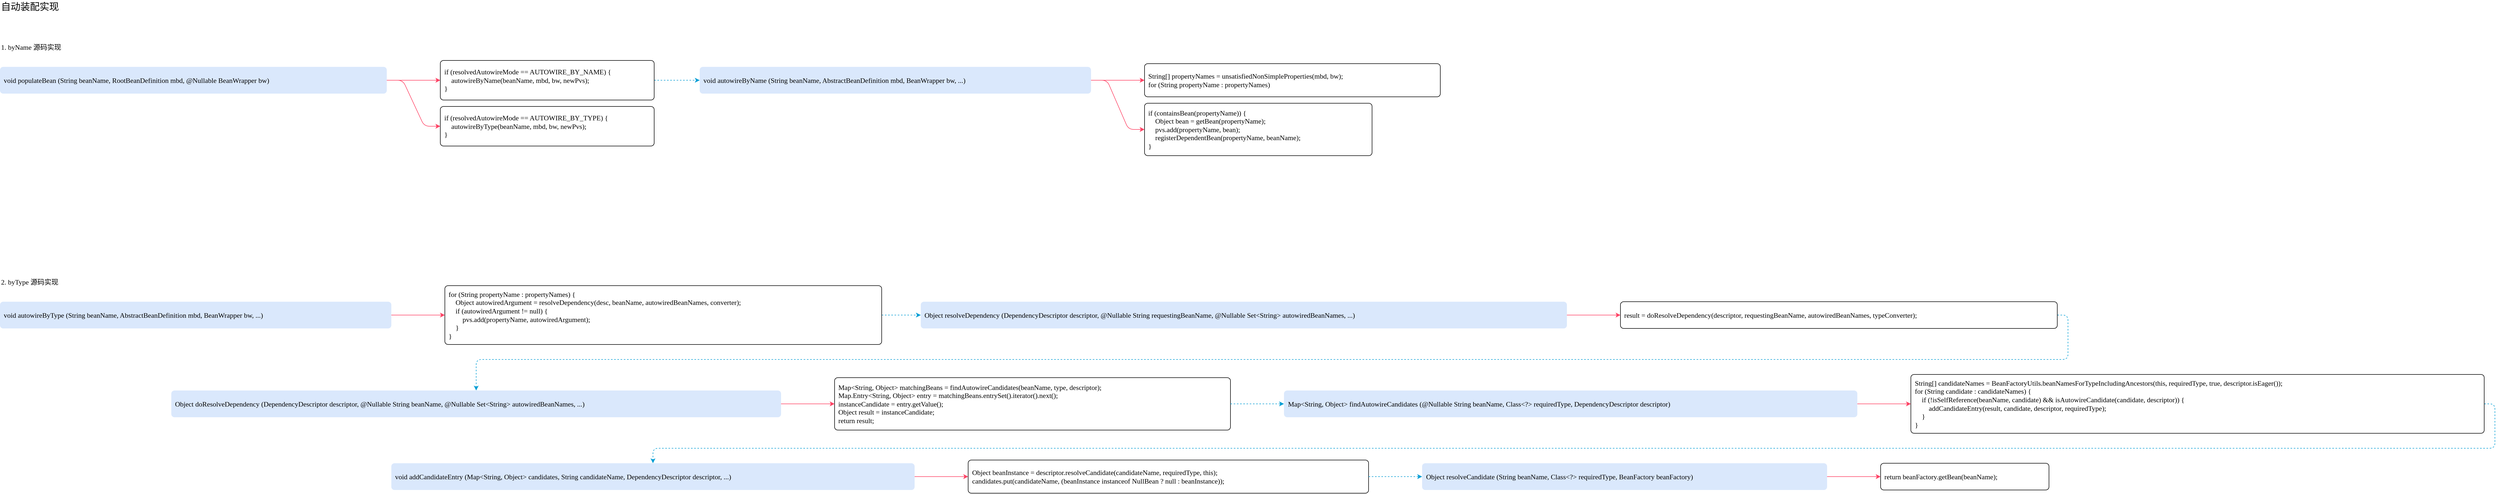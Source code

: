 <mxfile version="15.4.0" type="device"><diagram id="5XjyAAaRRLcipkkZ-089" name="第 1 页"><mxGraphModel dx="2066" dy="1212" grid="1" gridSize="10" guides="1" tooltips="1" connect="1" arrows="1" fold="1" page="1" pageScale="1" pageWidth="827" pageHeight="1169" math="0" shadow="0"><root><mxCell id="0"/><mxCell id="1" parent="0"/><mxCell id="WsRnvJN6B4WvBJZZ1SMd-1" value="自动装配实现" style="text;html=1;align=left;verticalAlign=middle;resizable=0;points=[];autosize=1;fontSize=18;fontFamily=source code pro;" vertex="1" parent="1"><mxGeometry x="20" y="20" width="76" height="25" as="geometry"/></mxCell><mxCell id="WsRnvJN6B4WvBJZZ1SMd-2" value="1. byName 源码实现" style="text;html=1;align=left;verticalAlign=middle;resizable=0;points=[];autosize=1;fontSize=13;fontFamily=source code pro;" vertex="1" parent="1"><mxGeometry x="20" y="95" width="144" height="25" as="geometry"/></mxCell><mxCell id="WsRnvJN6B4WvBJZZ1SMd-3" value="void populateBean (String beanName, RootBeanDefinition mbd, @Nullable BeanWrapper bw)" style="rounded=1;whiteSpace=wrap;html=1;fontFamily=source code pro;fontSize=13;align=left;spacingLeft=5;arcSize=12;absoluteArcSize=1;strokeColor=none;fillColor=#DAE8FC;" vertex="1" parent="1"><mxGeometry x="20" y="145" width="722.5" height="50" as="geometry"/></mxCell><mxCell id="WsRnvJN6B4WvBJZZ1SMd-34" style="edgeStyle=orthogonalEdgeStyle;rounded=1;orthogonalLoop=1;jettySize=auto;html=1;exitX=1;exitY=0.5;exitDx=0;exitDy=0;entryX=0;entryY=0.5;entryDx=0;entryDy=0;dashed=1;fontFamily=source code pro;fontSize=13;strokeColor=#019ED5;" edge="1" parent="1" source="WsRnvJN6B4WvBJZZ1SMd-4" target="WsRnvJN6B4WvBJZZ1SMd-8"><mxGeometry relative="1" as="geometry"/></mxCell><mxCell id="WsRnvJN6B4WvBJZZ1SMd-4" value="if (resolvedAutowireMode == AUTOWIRE_BY_NAME) {&lt;br/&gt;&amp;nbsp;&amp;nbsp;&amp;nbsp;&amp;nbsp;autowireByName(beanName, mbd, bw, newPvs);&lt;br/&gt;}" style="rounded=1;whiteSpace=wrap;html=1;fontFamily=source code pro;fontSize=13;align=left;spacingLeft=5;arcSize=12;absoluteArcSize=1;" vertex="1" parent="1"><mxGeometry x="842.5" y="133" width="399.5" height="74" as="geometry"/></mxCell><mxCell id="WsRnvJN6B4WvBJZZ1SMd-5" value="" style="edgeStyle=entityRelationEdgeStyle;rounded=1;orthogonalLoop=1;jettySize=auto;html=1;strokeColor=#FE4365;fontFamily=source code pro;fontSize=13;exitX=1;exitY=0.5;exitDx=0;exitDy=0;" edge="1" parent="1" source="WsRnvJN6B4WvBJZZ1SMd-3" target="WsRnvJN6B4WvBJZZ1SMd-4"><mxGeometry as="geometry"/></mxCell><mxCell id="WsRnvJN6B4WvBJZZ1SMd-6" value="if (resolvedAutowireMode == AUTOWIRE_BY_TYPE) {&lt;br/&gt;&amp;nbsp;&amp;nbsp;&amp;nbsp;&amp;nbsp;autowireByType(beanName, mbd, bw, newPvs);&lt;br/&gt;}" style="rounded=1;whiteSpace=wrap;html=1;fontFamily=source code pro;fontSize=13;align=left;spacingLeft=5;arcSize=12;absoluteArcSize=1;" vertex="1" parent="1"><mxGeometry x="842.5" y="219" width="399.5" height="74" as="geometry"/></mxCell><mxCell id="WsRnvJN6B4WvBJZZ1SMd-7" value="" style="edgeStyle=entityRelationEdgeStyle;rounded=1;orthogonalLoop=1;jettySize=auto;html=1;strokeColor=#FE4365;fontFamily=source code pro;fontSize=13;exitX=1;exitY=0.5;exitDx=0;exitDy=0;" edge="1" parent="1" source="WsRnvJN6B4WvBJZZ1SMd-3" target="WsRnvJN6B4WvBJZZ1SMd-6"><mxGeometry as="geometry"/></mxCell><mxCell id="WsRnvJN6B4WvBJZZ1SMd-8" value="void autowireByName (String beanName, AbstractBeanDefinition mbd, BeanWrapper bw, ...)" style="rounded=1;whiteSpace=wrap;html=1;fontFamily=source code pro;fontSize=13;align=left;spacingLeft=5;arcSize=12;absoluteArcSize=1;strokeColor=none;fillColor=#DAE8FC;" vertex="1" parent="1"><mxGeometry x="1327" y="145" width="731" height="50" as="geometry"/></mxCell><mxCell id="WsRnvJN6B4WvBJZZ1SMd-9" value="String[] propertyNames = unsatisfiedNonSimpleProperties(mbd, bw);&lt;br/&gt;for (String propertyName : propertyNames)" style="rounded=1;whiteSpace=wrap;html=1;fontFamily=source code pro;fontSize=13;align=left;spacingLeft=5;arcSize=12;absoluteArcSize=1;" vertex="1" parent="1"><mxGeometry x="2158" y="139" width="552.5" height="62" as="geometry"/></mxCell><mxCell id="WsRnvJN6B4WvBJZZ1SMd-10" value="" style="edgeStyle=entityRelationEdgeStyle;rounded=1;orthogonalLoop=1;jettySize=auto;html=1;strokeColor=#FE4365;fontFamily=source code pro;fontSize=13;exitX=1;exitY=0.5;exitDx=0;exitDy=0;" edge="1" parent="1" source="WsRnvJN6B4WvBJZZ1SMd-8" target="WsRnvJN6B4WvBJZZ1SMd-9"><mxGeometry x="1307" y="-198" as="geometry"/></mxCell><mxCell id="WsRnvJN6B4WvBJZZ1SMd-11" value="if (containsBean(propertyName)) {&lt;br/&gt;&amp;nbsp;&amp;nbsp;&amp;nbsp;&amp;nbsp;Object bean = getBean(propertyName);&lt;br/&gt;&amp;nbsp;&amp;nbsp;&amp;nbsp;&amp;nbsp;pvs.add(propertyName, bean);&lt;br/&gt;&amp;nbsp;&amp;nbsp;&amp;nbsp;&amp;nbsp;registerDependentBean(propertyName, beanName);&lt;br/&gt;}" style="rounded=1;whiteSpace=wrap;html=1;fontFamily=source code pro;fontSize=13;align=left;spacingLeft=5;arcSize=12;absoluteArcSize=1;" vertex="1" parent="1"><mxGeometry x="2158" y="213" width="425" height="98" as="geometry"/></mxCell><mxCell id="WsRnvJN6B4WvBJZZ1SMd-12" value="" style="edgeStyle=entityRelationEdgeStyle;rounded=1;orthogonalLoop=1;jettySize=auto;html=1;strokeColor=#FE4365;fontFamily=source code pro;fontSize=13;exitX=1;exitY=0.5;exitDx=0;exitDy=0;" edge="1" parent="1" source="WsRnvJN6B4WvBJZZ1SMd-8" target="WsRnvJN6B4WvBJZZ1SMd-11"><mxGeometry x="1307" y="-198" as="geometry"/></mxCell><mxCell id="WsRnvJN6B4WvBJZZ1SMd-13" value="2. byType 源码实现" style="text;html=1;align=left;verticalAlign=middle;resizable=0;points=[];autosize=1;fontSize=13;fontFamily=source code pro;" vertex="1" parent="1"><mxGeometry x="20" y="534" width="144" height="25" as="geometry"/></mxCell><mxCell id="WsRnvJN6B4WvBJZZ1SMd-14" value="void autowireByType (String beanName, AbstractBeanDefinition mbd, BeanWrapper bw, ...)" style="rounded=1;whiteSpace=wrap;html=1;fontFamily=source code pro;fontSize=13;align=left;spacingLeft=5;arcSize=12;absoluteArcSize=1;strokeColor=none;fillColor=#DAE8FC;" vertex="1" parent="1"><mxGeometry x="20" y="584" width="731" height="50" as="geometry"/></mxCell><mxCell id="WsRnvJN6B4WvBJZZ1SMd-35" style="edgeStyle=orthogonalEdgeStyle;rounded=1;orthogonalLoop=1;jettySize=auto;html=1;exitX=1;exitY=0.5;exitDx=0;exitDy=0;entryX=0;entryY=0.5;entryDx=0;entryDy=0;dashed=1;fontFamily=source code pro;fontSize=13;strokeColor=#019ED5;" edge="1" parent="1" source="WsRnvJN6B4WvBJZZ1SMd-15" target="WsRnvJN6B4WvBJZZ1SMd-17"><mxGeometry relative="1" as="geometry"/></mxCell><mxCell id="WsRnvJN6B4WvBJZZ1SMd-15" value="for (String propertyName : propertyNames) {&lt;br/&gt;&amp;nbsp;&amp;nbsp;&amp;nbsp;&amp;nbsp;Object autowiredArgument = resolveDependency(desc, beanName, autowiredBeanNames, converter);&lt;br/&gt;&amp;nbsp;&amp;nbsp;&amp;nbsp;&amp;nbsp;if (autowiredArgument != null) {&lt;br/&gt;&amp;nbsp;&amp;nbsp;&amp;nbsp;&amp;nbsp;&amp;nbsp;&amp;nbsp;&amp;nbsp;&amp;nbsp;pvs.add(propertyName, autowiredArgument);&lt;br/&gt;&amp;nbsp;&amp;nbsp;&amp;nbsp;&amp;nbsp;}&lt;br/&gt;}" style="rounded=1;whiteSpace=wrap;html=1;fontFamily=source code pro;fontSize=13;align=left;spacingLeft=5;arcSize=12;absoluteArcSize=1;" vertex="1" parent="1"><mxGeometry x="851" y="554" width="816" height="110" as="geometry"/></mxCell><mxCell id="WsRnvJN6B4WvBJZZ1SMd-16" value="" style="edgeStyle=entityRelationEdgeStyle;rounded=1;orthogonalLoop=1;jettySize=auto;html=1;strokeColor=#FE4365;fontFamily=source code pro;fontSize=13;exitX=1;exitY=0.5;exitDx=0;exitDy=0;" edge="1" parent="1" source="WsRnvJN6B4WvBJZZ1SMd-14" target="WsRnvJN6B4WvBJZZ1SMd-15"><mxGeometry as="geometry"/></mxCell><mxCell id="WsRnvJN6B4WvBJZZ1SMd-17" value="Object resolveDependency (DependencyDescriptor descriptor, @Nullable String requestingBeanName, @Nullable Set&amp;lt;String&amp;gt; autowiredBeanNames, ...)" style="rounded=1;whiteSpace=wrap;html=1;fontFamily=source code pro;fontSize=13;align=left;spacingLeft=5;arcSize=12;absoluteArcSize=1;strokeColor=none;fillColor=#DAE8FC;" vertex="1" parent="1"><mxGeometry x="1740" y="584" width="1207" height="50" as="geometry"/></mxCell><mxCell id="WsRnvJN6B4WvBJZZ1SMd-36" style="edgeStyle=orthogonalEdgeStyle;rounded=1;orthogonalLoop=1;jettySize=auto;html=1;exitX=1;exitY=0.5;exitDx=0;exitDy=0;dashed=1;fontFamily=source code pro;fontSize=13;strokeColor=#019ED5;" edge="1" parent="1" source="WsRnvJN6B4WvBJZZ1SMd-18" target="WsRnvJN6B4WvBJZZ1SMd-20"><mxGeometry relative="1" as="geometry"/></mxCell><mxCell id="WsRnvJN6B4WvBJZZ1SMd-18" value="result = doResolveDependency(descriptor, requestingBeanName, autowiredBeanNames, typeConverter);" style="rounded=1;whiteSpace=wrap;html=1;fontFamily=source code pro;fontSize=13;align=left;spacingLeft=5;arcSize=12;absoluteArcSize=1;" vertex="1" parent="1"><mxGeometry x="3047" y="584" width="816" height="50" as="geometry"/></mxCell><mxCell id="WsRnvJN6B4WvBJZZ1SMd-19" value="" style="edgeStyle=entityRelationEdgeStyle;rounded=1;orthogonalLoop=1;jettySize=auto;html=1;strokeColor=#FE4365;fontFamily=source code pro;fontSize=13;exitX=1;exitY=0.5;exitDx=0;exitDy=0;" edge="1" parent="1" source="WsRnvJN6B4WvBJZZ1SMd-17" target="WsRnvJN6B4WvBJZZ1SMd-18"><mxGeometry x="1720" y="-130" as="geometry"/></mxCell><mxCell id="WsRnvJN6B4WvBJZZ1SMd-20" value="Object doResolveDependency (DependencyDescriptor descriptor, @Nullable String beanName, @Nullable Set&amp;lt;String&amp;gt; autowiredBeanNames, ...)" style="rounded=1;whiteSpace=wrap;html=1;fontFamily=source code pro;fontSize=13;align=left;spacingLeft=5;arcSize=12;absoluteArcSize=1;strokeColor=none;fillColor=#DAE8FC;" vertex="1" parent="1"><mxGeometry x="340" y="750" width="1139" height="50" as="geometry"/></mxCell><mxCell id="WsRnvJN6B4WvBJZZ1SMd-21" value="Map&amp;lt;String, Object&amp;gt; matchingBeans = findAutowireCandidates(beanName, type, descriptor);&lt;br/&gt;Map.Entry&amp;lt;String, Object&amp;gt; entry = matchingBeans.entrySet().iterator().next();&lt;br/&gt;instanceCandidate = entry.getValue();&lt;br/&gt;Object result = instanceCandidate;&lt;br/&gt;return result;" style="rounded=1;whiteSpace=wrap;html=1;fontFamily=source code pro;fontSize=13;align=left;spacingLeft=5;arcSize=12;absoluteArcSize=1;" vertex="1" parent="1"><mxGeometry x="1579" y="726" width="739.5" height="98" as="geometry"/></mxCell><mxCell id="WsRnvJN6B4WvBJZZ1SMd-22" value="" style="edgeStyle=entityRelationEdgeStyle;rounded=1;orthogonalLoop=1;jettySize=auto;html=1;strokeColor=#FE4365;fontFamily=source code pro;fontSize=13;exitX=1;exitY=0.5;exitDx=0;exitDy=0;" edge="1" parent="1" source="WsRnvJN6B4WvBJZZ1SMd-20" target="WsRnvJN6B4WvBJZZ1SMd-21"><mxGeometry x="320" y="-64" as="geometry"/></mxCell><mxCell id="WsRnvJN6B4WvBJZZ1SMd-23" value="Map&amp;lt;String, Object&amp;gt; findAutowireCandidates (@Nullable String beanName, Class&amp;lt;?&amp;gt; requiredType, DependencyDescriptor descriptor)" style="rounded=1;whiteSpace=wrap;html=1;fontFamily=source code pro;fontSize=13;align=left;spacingLeft=5;arcSize=12;absoluteArcSize=1;strokeColor=none;fillColor=#DAE8FC;" vertex="1" parent="1"><mxGeometry x="2418.5" y="750" width="1071" height="50" as="geometry"/></mxCell><mxCell id="WsRnvJN6B4WvBJZZ1SMd-24" value="" style="edgeStyle=entityRelationEdgeStyle;rounded=1;orthogonalLoop=1;jettySize=auto;html=1;strokeColor=#019ED5;fontFamily=source code pro;fontSize=13;exitX=1;exitY=0.5;exitDx=0;exitDy=0;dashed=1;" edge="1" parent="1" source="WsRnvJN6B4WvBJZZ1SMd-21" target="WsRnvJN6B4WvBJZZ1SMd-23"><mxGeometry x="320" y="-64" as="geometry"/></mxCell><mxCell id="WsRnvJN6B4WvBJZZ1SMd-37" style="edgeStyle=orthogonalEdgeStyle;rounded=1;orthogonalLoop=1;jettySize=auto;html=1;exitX=1;exitY=0.5;exitDx=0;exitDy=0;dashed=1;fontFamily=source code pro;fontSize=13;strokeColor=#019ED5;" edge="1" parent="1" source="WsRnvJN6B4WvBJZZ1SMd-25" target="WsRnvJN6B4WvBJZZ1SMd-27"><mxGeometry relative="1" as="geometry"/></mxCell><mxCell id="WsRnvJN6B4WvBJZZ1SMd-25" value="String[] candidateNames = BeanFactoryUtils.beanNamesForTypeIncludingAncestors(this, requiredType, true, descriptor.isEager());&lt;br/&gt;for (String candidate : candidateNames) {&lt;br/&gt;&amp;nbsp;&amp;nbsp;&amp;nbsp;&amp;nbsp;if (!isSelfReference(beanName, candidate) &amp;amp;&amp;amp; isAutowireCandidate(candidate, descriptor)) {&lt;br/&gt;&amp;nbsp;&amp;nbsp;&amp;nbsp;&amp;nbsp;&amp;nbsp;&amp;nbsp;&amp;nbsp;&amp;nbsp;addCandidateEntry(result, candidate, descriptor, requiredType);&lt;br/&gt;&amp;nbsp;&amp;nbsp;&amp;nbsp;&amp;nbsp;}&lt;br/&gt;}" style="rounded=1;whiteSpace=wrap;html=1;fontFamily=source code pro;fontSize=13;align=left;spacingLeft=5;arcSize=12;absoluteArcSize=1;" vertex="1" parent="1"><mxGeometry x="3589.5" y="720" width="1071" height="110" as="geometry"/></mxCell><mxCell id="WsRnvJN6B4WvBJZZ1SMd-26" value="" style="edgeStyle=entityRelationEdgeStyle;rounded=1;orthogonalLoop=1;jettySize=auto;html=1;strokeColor=#FE4365;fontFamily=source code pro;fontSize=13;exitX=1;exitY=0.5;exitDx=0;exitDy=0;" edge="1" parent="1" source="WsRnvJN6B4WvBJZZ1SMd-23" target="WsRnvJN6B4WvBJZZ1SMd-25"><mxGeometry x="320" y="-64" as="geometry"/></mxCell><mxCell id="WsRnvJN6B4WvBJZZ1SMd-27" value="void addCandidateEntry (Map&amp;lt;String, Object&amp;gt; candidates, String candidateName, DependencyDescriptor descriptor, ...)" style="rounded=1;whiteSpace=wrap;html=1;fontFamily=source code pro;fontSize=13;align=left;spacingLeft=5;arcSize=12;absoluteArcSize=1;strokeColor=none;fillColor=#DAE8FC;" vertex="1" parent="1"><mxGeometry x="751" y="886" width="977.5" height="50" as="geometry"/></mxCell><mxCell id="WsRnvJN6B4WvBJZZ1SMd-28" value="Object beanInstance = descriptor.resolveCandidate(candidateName, requiredType, this);&lt;br/&gt;candidates.put(candidateName, (beanInstance instanceof NullBean ? null : beanInstance));" style="rounded=1;whiteSpace=wrap;html=1;fontFamily=source code pro;fontSize=13;align=left;spacingLeft=5;arcSize=12;absoluteArcSize=1;" vertex="1" parent="1"><mxGeometry x="1828.5" y="880" width="748" height="62" as="geometry"/></mxCell><mxCell id="WsRnvJN6B4WvBJZZ1SMd-29" value="" style="edgeStyle=entityRelationEdgeStyle;rounded=1;orthogonalLoop=1;jettySize=auto;html=1;strokeColor=#FE4365;fontFamily=source code pro;fontSize=13;exitX=1;exitY=0.5;exitDx=0;exitDy=0;" edge="1" parent="1" source="WsRnvJN6B4WvBJZZ1SMd-27" target="WsRnvJN6B4WvBJZZ1SMd-28"><mxGeometry x="731" y="-58" as="geometry"/></mxCell><mxCell id="WsRnvJN6B4WvBJZZ1SMd-30" value="Object resolveCandidate (String beanName, Class&amp;lt;?&amp;gt; requiredType, BeanFactory beanFactory)" style="rounded=1;whiteSpace=wrap;html=1;fontFamily=source code pro;fontSize=13;align=left;spacingLeft=5;arcSize=12;absoluteArcSize=1;strokeColor=none;fillColor=#DAE8FC;" vertex="1" parent="1"><mxGeometry x="2676.5" y="886" width="756.5" height="50" as="geometry"/></mxCell><mxCell id="WsRnvJN6B4WvBJZZ1SMd-31" value="" style="edgeStyle=entityRelationEdgeStyle;rounded=1;orthogonalLoop=1;jettySize=auto;html=1;strokeColor=#019ED5;fontFamily=source code pro;fontSize=13;exitX=1;exitY=0.5;exitDx=0;exitDy=0;dashed=1;" edge="1" parent="1" source="WsRnvJN6B4WvBJZZ1SMd-28" target="WsRnvJN6B4WvBJZZ1SMd-30"><mxGeometry x="731" y="-58" as="geometry"/></mxCell><mxCell id="WsRnvJN6B4WvBJZZ1SMd-32" value="return beanFactory.getBean(beanName);" style="rounded=1;whiteSpace=wrap;html=1;fontFamily=source code pro;fontSize=13;align=left;spacingLeft=5;arcSize=12;absoluteArcSize=1;" vertex="1" parent="1"><mxGeometry x="3533" y="886" width="314.5" height="50" as="geometry"/></mxCell><mxCell id="WsRnvJN6B4WvBJZZ1SMd-33" value="" style="edgeStyle=entityRelationEdgeStyle;rounded=1;orthogonalLoop=1;jettySize=auto;html=1;strokeColor=#FE4365;fontFamily=source code pro;fontSize=13;exitX=1;exitY=0.5;exitDx=0;exitDy=0;" edge="1" parent="1" source="WsRnvJN6B4WvBJZZ1SMd-30" target="WsRnvJN6B4WvBJZZ1SMd-32"><mxGeometry x="731" y="-58" as="geometry"/></mxCell></root></mxGraphModel></diagram></mxfile>